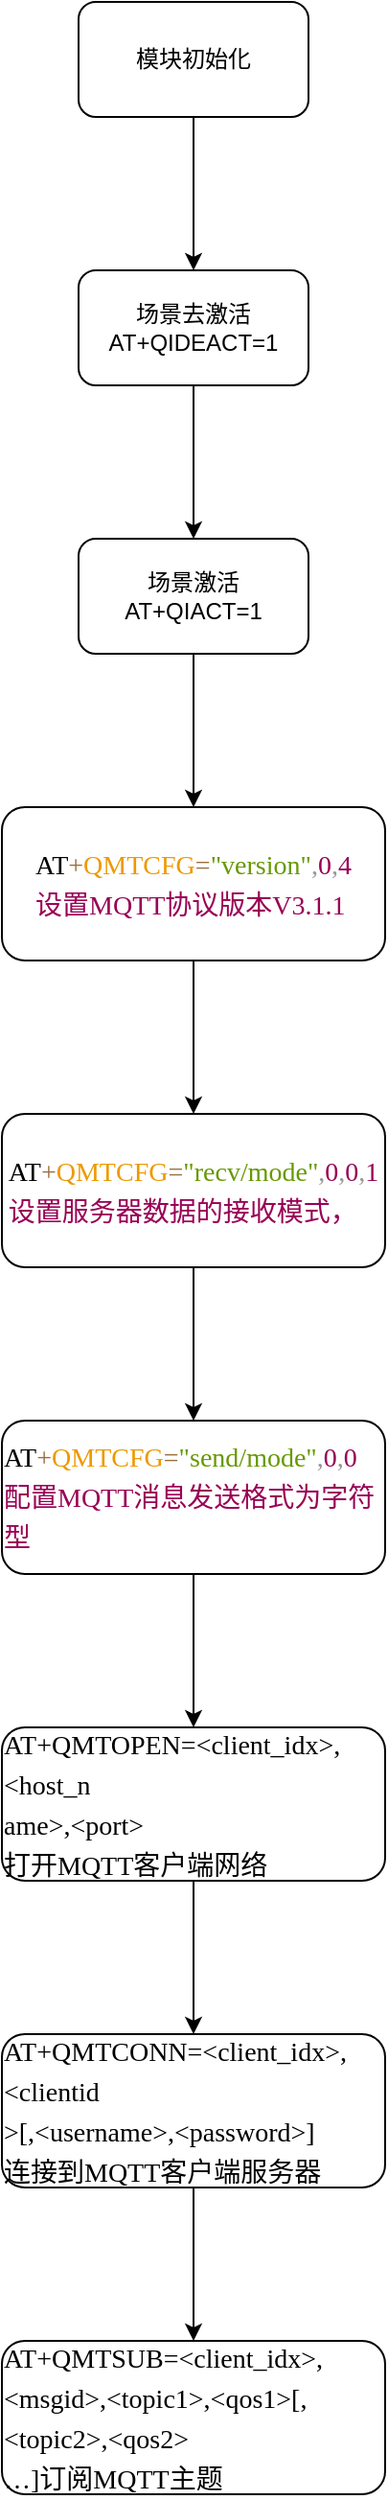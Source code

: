<mxfile version="21.6.5" type="github">
  <diagram name="第 1 页" id="6LfEnrzfpUrzSInTq5Bo">
    <mxGraphModel dx="2074" dy="1110" grid="1" gridSize="10" guides="1" tooltips="1" connect="1" arrows="1" fold="1" page="1" pageScale="1" pageWidth="827" pageHeight="1169" math="0" shadow="0">
      <root>
        <mxCell id="0" />
        <mxCell id="1" parent="0" />
        <mxCell id="GhpvNSBWvWH7nzC2I0P4-3" value="" style="edgeStyle=orthogonalEdgeStyle;rounded=0;orthogonalLoop=1;jettySize=auto;html=1;" edge="1" parent="1" source="GhpvNSBWvWH7nzC2I0P4-1" target="GhpvNSBWvWH7nzC2I0P4-2">
          <mxGeometry relative="1" as="geometry" />
        </mxCell>
        <mxCell id="GhpvNSBWvWH7nzC2I0P4-1" value="模块初始化" style="rounded=1;whiteSpace=wrap;html=1;" vertex="1" parent="1">
          <mxGeometry x="320" y="70" width="120" height="60" as="geometry" />
        </mxCell>
        <mxCell id="GhpvNSBWvWH7nzC2I0P4-5" value="" style="edgeStyle=orthogonalEdgeStyle;rounded=0;orthogonalLoop=1;jettySize=auto;html=1;" edge="1" parent="1" source="GhpvNSBWvWH7nzC2I0P4-2" target="GhpvNSBWvWH7nzC2I0P4-4">
          <mxGeometry relative="1" as="geometry" />
        </mxCell>
        <mxCell id="GhpvNSBWvWH7nzC2I0P4-2" value="场景去激活AT+QIDEACT=1" style="whiteSpace=wrap;html=1;rounded=1;" vertex="1" parent="1">
          <mxGeometry x="320" y="210" width="120" height="60" as="geometry" />
        </mxCell>
        <mxCell id="GhpvNSBWvWH7nzC2I0P4-7" value="" style="edgeStyle=orthogonalEdgeStyle;rounded=0;orthogonalLoop=1;jettySize=auto;html=1;" edge="1" parent="1" source="GhpvNSBWvWH7nzC2I0P4-4" target="GhpvNSBWvWH7nzC2I0P4-6">
          <mxGeometry relative="1" as="geometry" />
        </mxCell>
        <mxCell id="GhpvNSBWvWH7nzC2I0P4-4" value="场景激活&lt;br&gt;AT+QIACT=1" style="whiteSpace=wrap;html=1;rounded=1;" vertex="1" parent="1">
          <mxGeometry x="320" y="350" width="120" height="60" as="geometry" />
        </mxCell>
        <mxCell id="GhpvNSBWvWH7nzC2I0P4-9" value="" style="edgeStyle=orthogonalEdgeStyle;rounded=0;orthogonalLoop=1;jettySize=auto;html=1;" edge="1" parent="1" source="GhpvNSBWvWH7nzC2I0P4-6" target="GhpvNSBWvWH7nzC2I0P4-8">
          <mxGeometry relative="1" as="geometry" />
        </mxCell>
        <mxCell id="GhpvNSBWvWH7nzC2I0P4-6" value="&lt;div style=&quot;font-size: medium; text-align: start;&quot; data-hash=&quot;c93a092027d5359f50ece44b4041d05d&quot; data-version=&quot;3.0.0&quot;&gt;&lt;/div&gt;&lt;div style=&quot;font-size: medium; text-align: start;&quot; class=&quot;section&quot;&gt;&lt;p style=&quot;margin: 0pt; font-family: 等线; font-size: 10.5pt; line-height: 21px;&quot; class=&quot;paragraph text-align-type-left&quot;&gt;AT&lt;span style=&quot;font-size: 10.5pt; font-family: Monaco; color: rgb(154, 110, 58); letter-spacing: 0pt; vertical-align: baseline;&quot; data-font-family=&quot;Monaco&quot;&gt;+&lt;/span&gt;&lt;span style=&quot;font-size: 10.5pt; font-family: Monaco; color: rgb(238, 153, 0); letter-spacing: 0pt; vertical-align: baseline;&quot; data-font-family=&quot;Monaco&quot;&gt;QMTCFG&lt;/span&gt;&lt;span style=&quot;font-size: 10.5pt; font-family: Monaco; color: rgb(154, 110, 58); letter-spacing: 0pt; vertical-align: baseline;&quot; data-font-family=&quot;Monaco&quot;&gt;=&lt;/span&gt;&lt;span style=&quot;font-size: 10.5pt; font-family: Monaco; color: rgb(102, 153, 0); letter-spacing: 0pt; vertical-align: baseline;&quot; data-font-family=&quot;Monaco&quot;&gt;&quot;version&quot;&lt;/span&gt;&lt;span style=&quot;font-size: 10.5pt; font-family: Monaco; color: rgb(153, 153, 153); letter-spacing: 0pt; vertical-align: baseline;&quot; data-font-family=&quot;Monaco&quot;&gt;,&lt;/span&gt;&lt;span style=&quot;font-size: 10.5pt; font-family: Monaco; color: rgb(153, 0, 85); letter-spacing: 0pt; vertical-align: baseline;&quot; data-font-family=&quot;Monaco&quot;&gt;0&lt;/span&gt;&lt;span style=&quot;font-size: 10.5pt; font-family: Monaco; color: rgb(153, 153, 153); letter-spacing: 0pt; vertical-align: baseline;&quot; data-font-family=&quot;Monaco&quot;&gt;,&lt;/span&gt;&lt;span style=&quot;font-size: 10.5pt; font-family: Monaco; color: rgb(153, 0, 85); letter-spacing: 0pt; vertical-align: baseline;&quot; data-font-family=&quot;Monaco&quot;&gt;4&lt;/span&gt;&lt;/p&gt;&lt;p style=&quot;margin: 0pt; font-size: 10.5pt; line-height: 21px;&quot; class=&quot;paragraph text-align-type-left&quot;&gt;&lt;font face=&quot;Monaco&quot; color=&quot;#990055&quot;&gt;设置MQTT协议版本V3.1.1&lt;/font&gt;&lt;/p&gt;&lt;/div&gt;" style="whiteSpace=wrap;html=1;rounded=1;" vertex="1" parent="1">
          <mxGeometry x="280" y="490" width="200" height="80" as="geometry" />
        </mxCell>
        <mxCell id="GhpvNSBWvWH7nzC2I0P4-13" value="" style="edgeStyle=orthogonalEdgeStyle;rounded=0;orthogonalLoop=1;jettySize=auto;html=1;" edge="1" parent="1" source="GhpvNSBWvWH7nzC2I0P4-8" target="GhpvNSBWvWH7nzC2I0P4-12">
          <mxGeometry relative="1" as="geometry" />
        </mxCell>
        <mxCell id="GhpvNSBWvWH7nzC2I0P4-8" value="&lt;div style=&quot;font-size: medium; text-align: start;&quot; data-hash=&quot;c93a092027d5359f50ece44b4041d05d&quot; data-version=&quot;3.0.0&quot;&gt;&lt;/div&gt;&lt;div style=&quot;font-size: medium; text-align: start;&quot; class=&quot;section&quot;&gt;&lt;div data-hash=&quot;2ae8b7d8b70e8b7413dd6a4c3ccb2fa6&quot; data-version=&quot;3.0.0&quot;&gt;&lt;/div&gt;&lt;div class=&quot;section&quot;&gt;&lt;p style=&quot;margin: 0pt; font-family: 等线; font-size: 10.5pt; line-height: 21px;&quot; class=&quot;paragraph text-align-type-left&quot;&gt;AT&lt;span style=&quot;font-size: 10.5pt; font-family: Monaco; color: rgb(154, 110, 58); letter-spacing: 0pt; vertical-align: baseline;&quot; data-font-family=&quot;Monaco&quot;&gt;+&lt;/span&gt;&lt;span style=&quot;font-size: 10.5pt; font-family: Monaco; color: rgb(238, 153, 0); letter-spacing: 0pt; vertical-align: baseline;&quot; data-font-family=&quot;Monaco&quot;&gt;QMTCFG&lt;/span&gt;&lt;span style=&quot;font-size: 10.5pt; font-family: Monaco; color: rgb(154, 110, 58); letter-spacing: 0pt; vertical-align: baseline;&quot; data-font-family=&quot;Monaco&quot;&gt;=&lt;/span&gt;&lt;span style=&quot;font-size: 10.5pt; font-family: Monaco; color: rgb(102, 153, 0); letter-spacing: 0pt; vertical-align: baseline;&quot; data-font-family=&quot;Monaco&quot;&gt;&quot;recv/mode&quot;&lt;/span&gt;&lt;span style=&quot;font-size: 10.5pt; font-family: Monaco; color: rgb(153, 153, 153); letter-spacing: 0pt; vertical-align: baseline;&quot; data-font-family=&quot;Monaco&quot;&gt;,&lt;/span&gt;&lt;span style=&quot;font-size: 10.5pt; font-family: Monaco; color: rgb(153, 0, 85); letter-spacing: 0pt; vertical-align: baseline;&quot; data-font-family=&quot;Monaco&quot;&gt;0&lt;/span&gt;&lt;span style=&quot;font-size: 10.5pt; font-family: Monaco; color: rgb(153, 153, 153); letter-spacing: 0pt; vertical-align: baseline;&quot; data-font-family=&quot;Monaco&quot;&gt;,&lt;/span&gt;&lt;span style=&quot;font-size: 10.5pt; font-family: Monaco; color: rgb(153, 0, 85); letter-spacing: 0pt; vertical-align: baseline;&quot; data-font-family=&quot;Monaco&quot;&gt;0&lt;/span&gt;&lt;span style=&quot;font-size: 10.5pt; font-family: Monaco; color: rgb(153, 153, 153); letter-spacing: 0pt; vertical-align: baseline;&quot; data-font-family=&quot;Monaco&quot;&gt;,&lt;/span&gt;&lt;span style=&quot;font-size: 10.5pt; font-family: Monaco; color: rgb(153, 0, 85); letter-spacing: 0pt; vertical-align: baseline;&quot; data-font-family=&quot;Monaco&quot;&gt;1&lt;/span&gt;&lt;/p&gt;&lt;p style=&quot;margin: 0pt; font-size: 10.5pt; line-height: 21px;&quot; class=&quot;paragraph text-align-type-left&quot;&gt;&lt;font face=&quot;Monaco&quot; color=&quot;#990055&quot;&gt;设置服务器数据的接收模式，&lt;/font&gt;&lt;/p&gt;&lt;/div&gt;&lt;/div&gt;" style="whiteSpace=wrap;html=1;rounded=1;" vertex="1" parent="1">
          <mxGeometry x="280" y="650" width="200" height="80" as="geometry" />
        </mxCell>
        <mxCell id="GhpvNSBWvWH7nzC2I0P4-17" value="" style="edgeStyle=orthogonalEdgeStyle;rounded=0;orthogonalLoop=1;jettySize=auto;html=1;" edge="1" parent="1" source="GhpvNSBWvWH7nzC2I0P4-12" target="GhpvNSBWvWH7nzC2I0P4-16">
          <mxGeometry relative="1" as="geometry" />
        </mxCell>
        <mxCell id="GhpvNSBWvWH7nzC2I0P4-12" value="&lt;div style=&quot;font-size: medium; text-align: start;&quot; data-hash=&quot;c93a092027d5359f50ece44b4041d05d&quot; data-version=&quot;3.0.0&quot;&gt;&lt;/div&gt;&lt;div style=&quot;font-size: medium; text-align: start;&quot; class=&quot;section&quot;&gt;&lt;div data-hash=&quot;2ae8b7d8b70e8b7413dd6a4c3ccb2fa6&quot; data-version=&quot;3.0.0&quot;&gt;&lt;/div&gt;&lt;div class=&quot;section&quot;&gt;&lt;div data-hash=&quot;ba6c22da6184de9755b37971048bb5a5&quot; data-version=&quot;3.0.0&quot;&gt;&lt;/div&gt;&lt;div class=&quot;section&quot;&gt;&lt;p style=&quot;margin: 0pt; font-family: 等线; font-size: 10.5pt; line-height: 21px;&quot; class=&quot;paragraph text-align-type-left&quot;&gt;AT&lt;span style=&quot;font-size: 10.5pt; font-family: Monaco; color: rgb(154, 110, 58); letter-spacing: 0pt; vertical-align: baseline;&quot; data-font-family=&quot;Monaco&quot;&gt;+&lt;/span&gt;&lt;span style=&quot;font-size: 10.5pt; font-family: Monaco; color: rgb(238, 153, 0); letter-spacing: 0pt; vertical-align: baseline;&quot; data-font-family=&quot;Monaco&quot;&gt;QMTCFG&lt;/span&gt;&lt;span style=&quot;font-size: 10.5pt; font-family: Monaco; color: rgb(154, 110, 58); letter-spacing: 0pt; vertical-align: baseline;&quot; data-font-family=&quot;Monaco&quot;&gt;=&lt;/span&gt;&lt;span style=&quot;font-size: 10.5pt; font-family: Monaco; color: rgb(102, 153, 0); letter-spacing: 0pt; vertical-align: baseline;&quot; data-font-family=&quot;Monaco&quot;&gt;&quot;send/mode&quot;&lt;/span&gt;&lt;span style=&quot;font-size: 10.5pt; font-family: Monaco; color: rgb(153, 153, 153); letter-spacing: 0pt; vertical-align: baseline;&quot; data-font-family=&quot;Monaco&quot;&gt;,&lt;/span&gt;&lt;span style=&quot;font-size: 10.5pt; font-family: Monaco; color: rgb(153, 0, 85); letter-spacing: 0pt; vertical-align: baseline;&quot; data-font-family=&quot;Monaco&quot;&gt;0&lt;/span&gt;&lt;span style=&quot;font-size: 10.5pt; font-family: Monaco; color: rgb(153, 153, 153); letter-spacing: 0pt; vertical-align: baseline;&quot; data-font-family=&quot;Monaco&quot;&gt;,&lt;/span&gt;&lt;span style=&quot;font-size: 10.5pt; font-family: Monaco; color: rgb(153, 0, 85); letter-spacing: 0pt; vertical-align: baseline;&quot; data-font-family=&quot;Monaco&quot;&gt;0&lt;/span&gt;&lt;/p&gt;&lt;p style=&quot;margin: 0pt; font-size: 10.5pt; line-height: 21px;&quot; class=&quot;paragraph text-align-type-left&quot;&gt;&lt;font face=&quot;Monaco&quot; color=&quot;#990055&quot;&gt;配置MQTT消息发送格式为字符型&lt;/font&gt;&lt;/p&gt;&lt;/div&gt;&lt;/div&gt;&lt;/div&gt;" style="whiteSpace=wrap;html=1;rounded=1;" vertex="1" parent="1">
          <mxGeometry x="280" y="810" width="200" height="80" as="geometry" />
        </mxCell>
        <mxCell id="GhpvNSBWvWH7nzC2I0P4-19" value="" style="edgeStyle=orthogonalEdgeStyle;rounded=0;orthogonalLoop=1;jettySize=auto;html=1;" edge="1" parent="1" source="GhpvNSBWvWH7nzC2I0P4-16" target="GhpvNSBWvWH7nzC2I0P4-18">
          <mxGeometry relative="1" as="geometry" />
        </mxCell>
        <mxCell id="GhpvNSBWvWH7nzC2I0P4-16" value="&lt;div style=&quot;font-size: medium; text-align: start;&quot; data-hash=&quot;c93a092027d5359f50ece44b4041d05d&quot; data-version=&quot;3.0.0&quot;&gt;&lt;/div&gt;&lt;div style=&quot;font-size: medium; text-align: start;&quot; class=&quot;section&quot;&gt;&lt;div data-hash=&quot;2ae8b7d8b70e8b7413dd6a4c3ccb2fa6&quot; data-version=&quot;3.0.0&quot;&gt;&lt;/div&gt;&lt;div class=&quot;section&quot;&gt;&lt;div data-hash=&quot;ba6c22da6184de9755b37971048bb5a5&quot; data-version=&quot;3.0.0&quot;&gt;&lt;/div&gt;&lt;div class=&quot;section&quot;&gt;&lt;p style=&quot;margin: 0pt; font-family: 等线; font-size: 10.5pt; line-height: 21px;&quot; class=&quot;paragraph text-align-type-left&quot;&gt;AT+QMTOPEN=&amp;lt;client_idx&amp;gt;,&amp;lt;host_n&lt;br&gt;ame&amp;gt;,&amp;lt;port&amp;gt;&lt;br style=&quot;font-variant-numeric: normal; font-variant-east-asian: normal; font-variant-alternates: normal; line-height: normal; text-align: -webkit-auto; text-size-adjust: auto;&quot;&gt;&lt;/p&gt;&lt;p style=&quot;margin: 0pt; font-family: 等线; font-size: 10.5pt; line-height: 21px;&quot; class=&quot;paragraph text-align-type-left&quot;&gt;打开MQTT客户端网络&lt;/p&gt;&lt;/div&gt;&lt;/div&gt;&lt;/div&gt;" style="whiteSpace=wrap;html=1;rounded=1;" vertex="1" parent="1">
          <mxGeometry x="280" y="970" width="200" height="80" as="geometry" />
        </mxCell>
        <mxCell id="GhpvNSBWvWH7nzC2I0P4-21" value="" style="edgeStyle=orthogonalEdgeStyle;rounded=0;orthogonalLoop=1;jettySize=auto;html=1;" edge="1" parent="1" source="GhpvNSBWvWH7nzC2I0P4-18" target="GhpvNSBWvWH7nzC2I0P4-20">
          <mxGeometry relative="1" as="geometry" />
        </mxCell>
        <mxCell id="GhpvNSBWvWH7nzC2I0P4-18" value="&lt;div style=&quot;font-size: medium; text-align: start;&quot; data-hash=&quot;c93a092027d5359f50ece44b4041d05d&quot; data-version=&quot;3.0.0&quot;&gt;&lt;/div&gt;&lt;div style=&quot;font-size: medium; text-align: start;&quot; class=&quot;section&quot;&gt;&lt;div data-hash=&quot;2ae8b7d8b70e8b7413dd6a4c3ccb2fa6&quot; data-version=&quot;3.0.0&quot;&gt;&lt;/div&gt;&lt;div class=&quot;section&quot;&gt;&lt;div data-hash=&quot;ba6c22da6184de9755b37971048bb5a5&quot; data-version=&quot;3.0.0&quot;&gt;&lt;/div&gt;&lt;div class=&quot;section&quot;&gt;&lt;p style=&quot;margin: 0pt; font-family: 等线; font-size: 10.5pt; line-height: 21px;&quot; class=&quot;paragraph text-align-type-left&quot;&gt;AT+QMTCONN=&amp;lt;client_idx&amp;gt;,&amp;lt;clientid&lt;br&gt;&amp;gt;[,&amp;lt;username&amp;gt;,&amp;lt;password&amp;gt;]&lt;br style=&quot;font-variant-numeric: normal; font-variant-east-asian: normal; font-variant-alternates: normal; line-height: normal; text-align: -webkit-auto; text-size-adjust: auto;&quot;&gt;&lt;/p&gt;&lt;p style=&quot;margin: 0pt; font-family: 等线; font-size: 10.5pt; line-height: 21px;&quot; class=&quot;paragraph text-align-type-left&quot;&gt;连接到MQTT客户端服务器&lt;/p&gt;&lt;/div&gt;&lt;/div&gt;&lt;/div&gt;" style="whiteSpace=wrap;html=1;rounded=1;" vertex="1" parent="1">
          <mxGeometry x="280" y="1130" width="200" height="80" as="geometry" />
        </mxCell>
        <mxCell id="GhpvNSBWvWH7nzC2I0P4-20" value="&lt;div style=&quot;font-size: medium; text-align: start;&quot; data-hash=&quot;c93a092027d5359f50ece44b4041d05d&quot; data-version=&quot;3.0.0&quot;&gt;&lt;/div&gt;&lt;div style=&quot;font-size: medium; text-align: start;&quot; class=&quot;section&quot;&gt;&lt;div data-hash=&quot;2ae8b7d8b70e8b7413dd6a4c3ccb2fa6&quot; data-version=&quot;3.0.0&quot;&gt;&lt;/div&gt;&lt;div class=&quot;section&quot;&gt;&lt;div data-hash=&quot;ba6c22da6184de9755b37971048bb5a5&quot; data-version=&quot;3.0.0&quot;&gt;&lt;/div&gt;&lt;div class=&quot;section&quot;&gt;&lt;p style=&quot;margin: 0pt; font-family: 等线; font-size: 10.5pt; line-height: 21px;&quot; class=&quot;paragraph text-align-type-left&quot;&gt;AT+QMTSUB=&amp;lt;client_idx&amp;gt;,&amp;lt;msgid&amp;gt;,&amp;lt;topic1&amp;gt;,&amp;lt;qos1&amp;gt;[,&amp;lt;topic2&amp;gt;,&amp;lt;qos2&amp;gt;&lt;br&gt;…]订阅MQTT主题&lt;br style=&quot;font-variant-numeric: normal; font-variant-east-asian: normal; font-variant-alternates: normal; line-height: normal; text-align: -webkit-auto; text-size-adjust: auto;&quot;&gt;&lt;/p&gt;&lt;/div&gt;&lt;/div&gt;&lt;/div&gt;" style="whiteSpace=wrap;html=1;rounded=1;" vertex="1" parent="1">
          <mxGeometry x="280" y="1290" width="200" height="80" as="geometry" />
        </mxCell>
      </root>
    </mxGraphModel>
  </diagram>
</mxfile>
